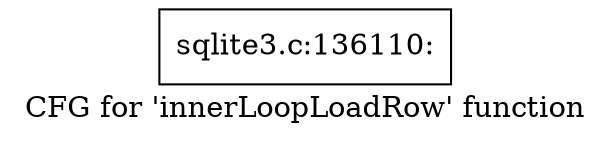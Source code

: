 digraph "CFG for 'innerLoopLoadRow' function" {
	label="CFG for 'innerLoopLoadRow' function";

	Node0x55c0f9b4c3b0 [shape=record,label="{sqlite3.c:136110:}"];
}
